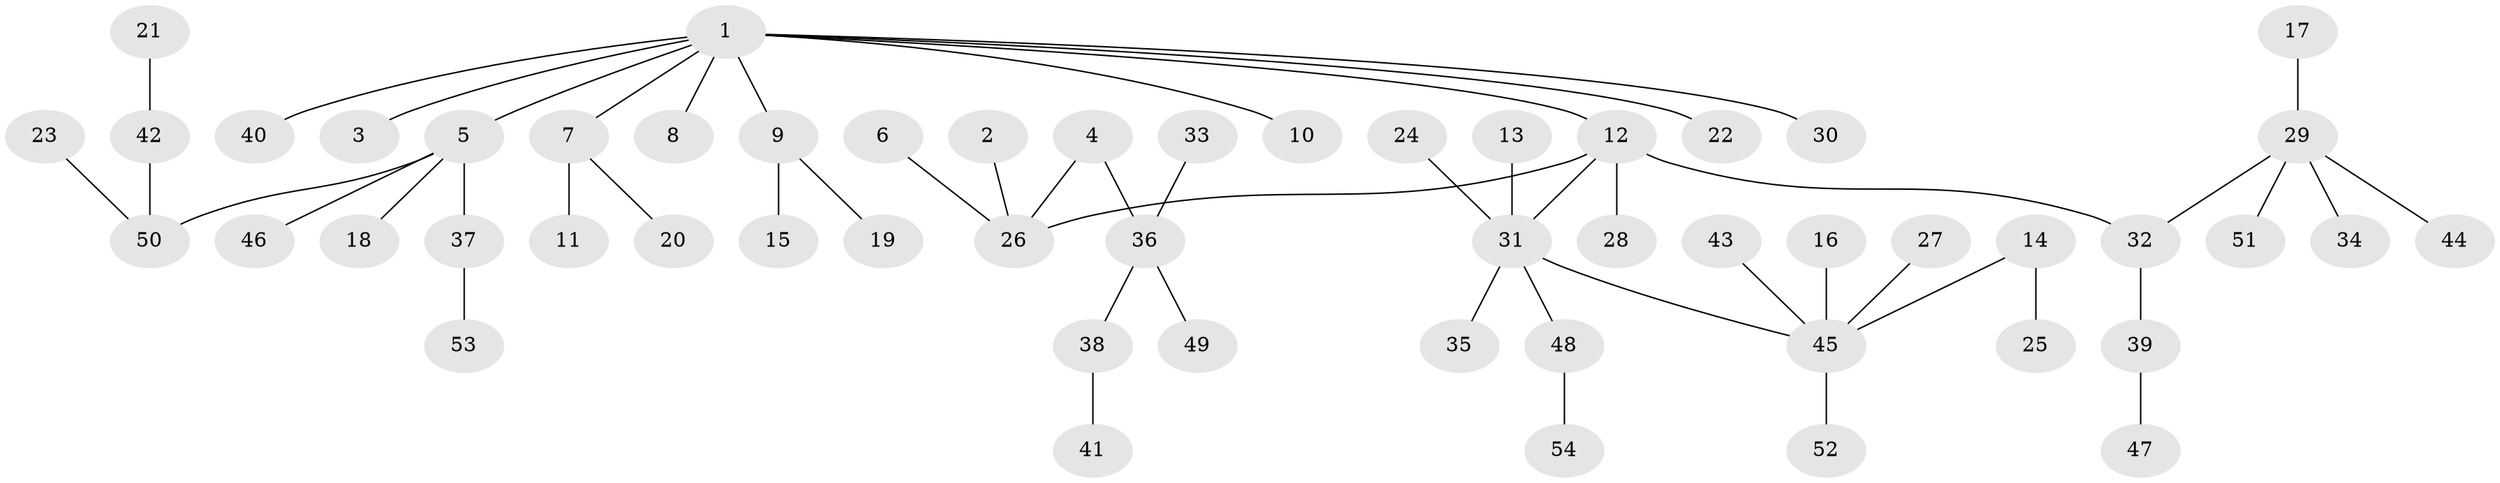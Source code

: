 // original degree distribution, {6: 0.04672897196261682, 5: 0.04672897196261682, 3: 0.06542056074766354, 4: 0.04672897196261682, 2: 0.2897196261682243, 1: 0.5046728971962616}
// Generated by graph-tools (version 1.1) at 2025/50/03/09/25 03:50:21]
// undirected, 54 vertices, 53 edges
graph export_dot {
graph [start="1"]
  node [color=gray90,style=filled];
  1;
  2;
  3;
  4;
  5;
  6;
  7;
  8;
  9;
  10;
  11;
  12;
  13;
  14;
  15;
  16;
  17;
  18;
  19;
  20;
  21;
  22;
  23;
  24;
  25;
  26;
  27;
  28;
  29;
  30;
  31;
  32;
  33;
  34;
  35;
  36;
  37;
  38;
  39;
  40;
  41;
  42;
  43;
  44;
  45;
  46;
  47;
  48;
  49;
  50;
  51;
  52;
  53;
  54;
  1 -- 3 [weight=1.0];
  1 -- 5 [weight=1.0];
  1 -- 7 [weight=1.0];
  1 -- 8 [weight=1.0];
  1 -- 9 [weight=1.0];
  1 -- 10 [weight=1.0];
  1 -- 12 [weight=1.0];
  1 -- 22 [weight=1.0];
  1 -- 30 [weight=1.0];
  1 -- 40 [weight=1.0];
  2 -- 26 [weight=1.0];
  4 -- 26 [weight=1.0];
  4 -- 36 [weight=1.0];
  5 -- 18 [weight=1.0];
  5 -- 37 [weight=1.0];
  5 -- 46 [weight=1.0];
  5 -- 50 [weight=1.0];
  6 -- 26 [weight=1.0];
  7 -- 11 [weight=1.0];
  7 -- 20 [weight=1.0];
  9 -- 15 [weight=1.0];
  9 -- 19 [weight=1.0];
  12 -- 26 [weight=1.0];
  12 -- 28 [weight=1.0];
  12 -- 31 [weight=1.0];
  12 -- 32 [weight=1.0];
  13 -- 31 [weight=1.0];
  14 -- 25 [weight=1.0];
  14 -- 45 [weight=1.0];
  16 -- 45 [weight=1.0];
  17 -- 29 [weight=1.0];
  21 -- 42 [weight=1.0];
  23 -- 50 [weight=1.0];
  24 -- 31 [weight=1.0];
  27 -- 45 [weight=1.0];
  29 -- 32 [weight=1.0];
  29 -- 34 [weight=1.0];
  29 -- 44 [weight=1.0];
  29 -- 51 [weight=1.0];
  31 -- 35 [weight=1.0];
  31 -- 45 [weight=1.0];
  31 -- 48 [weight=1.0];
  32 -- 39 [weight=1.0];
  33 -- 36 [weight=1.0];
  36 -- 38 [weight=1.0];
  36 -- 49 [weight=1.0];
  37 -- 53 [weight=1.0];
  38 -- 41 [weight=1.0];
  39 -- 47 [weight=1.0];
  42 -- 50 [weight=1.0];
  43 -- 45 [weight=1.0];
  45 -- 52 [weight=1.0];
  48 -- 54 [weight=1.0];
}
